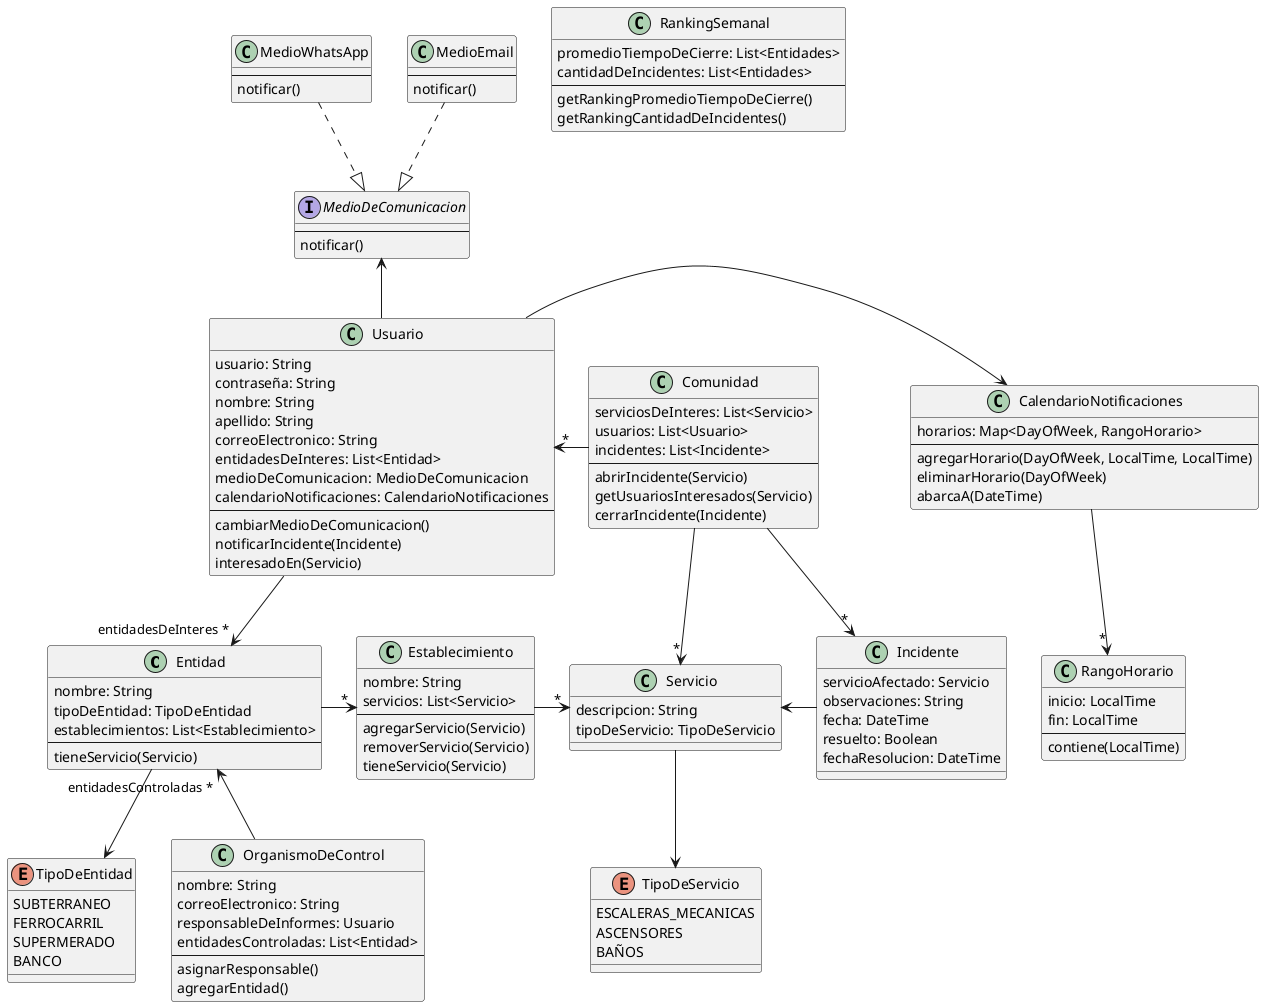 @startuml TPA3-Clases

' Supermercado, Centro Comunal, Banco, ...
class Entidad {
  nombre: String
  ' localizacion: Localizacion
  tipoDeEntidad: TipoDeEntidad
  establecimientos: List<Establecimiento>
  --
  tieneServicio(Servicio)
}

' Sucursal, Estacion, ...
class Establecimiento {
  nombre: String
  servicios: List<Servicio>
  --
  agregarServicio(Servicio)
  removerServicio(Servicio)
  tieneServicio(Servicio)
}

class Servicio {
  descripcion: String
  tipoDeServicio: TipoDeServicio
}

enum TipoDeServicio {
  ESCALERAS_MECANICAS
  ASCENSORES
  BAÑOS
}

enum TipoDeEntidad {
  SUBTERRANEO
  FERROCARRIL
  SUPERMERADO
  BANCO
}

class Usuario {
  usuario: String
  contraseña: String
  nombre: String
  apellido: String
  correoElectronico: String
  entidadesDeInteres: List<Entidad>
  ' localizacion: Localizacion
  medioDeComunicacion: MedioDeComunicacion
  calendarioNotificaciones: CalendarioNotificaciones
  --
  cambiarMedioDeComunicacion()
  notificarIncidente(Incidente)
  interesadoEn(Servicio)
}

class RangoHorario {
  inicio: LocalTime
  fin: LocalTime
  --
  contiene(LocalTime)
}

class CalendarioNotificaciones {
  horarios: Map<DayOfWeek, RangoHorario>
  --
  agregarHorario(DayOfWeek, LocalTime, LocalTime)
  eliminarHorario(DayOfWeek)
  abarcaA(DateTime)
}

interface MedioDeComunicacion {
  --
  notificar()
}
class MedioWhatsApp {
  --
  notificar()
}
class MedioEmail {
  --
  notificar()
}

/'
class Localizacion {
  nombre: String
  latitud: Double
  longitud: Double
  tipoDeLocalizacion: TipoDeLocalizacion
}

enum TipoDeLocalizacion {
  DEPARTAMENTO
  MUNICIPIO
  PROVINCIA
}
'/

class OrganismoDeControl {
  nombre: String
  correoElectronico: String
  responsableDeInformes: Usuario
  entidadesControladas: List<Entidad>
  --
  asignarResponsable()
  agregarEntidad()
}

class Incidente {
  servicioAfectado: Servicio
  observaciones: String
  fecha: DateTime
  resuelto: Boolean
  fechaResolucion: DateTime
}

class Comunidad {
  serviciosDeInteres: List<Servicio>
  usuarios: List<Usuario>
  incidentes: List<Incidente>
  --
  abrirIncidente(Servicio)
  getUsuariosInteresados(Servicio)
  cerrarIncidente(Incidente)
}

class RankingSemanal {
  promedioTiempoDeCierre: List<Entidades>
  cantidadDeIncidentes: List<Entidades>
  --
  getRankingPromedioTiempoDeCierre()
  getRankingCantidadDeIncidentes()
}

Usuario -u-> MedioDeComunicacion
Usuario -> CalendarioNotificaciones
CalendarioNotificaciones -->"*" RangoHorario
Entidad ->"*" Establecimiento
Entidad --> TipoDeEntidad
Establecimiento ->"*" Servicio
Servicio -d-> TipoDeServicio
Usuario -->"entidadesDeInteres *" Entidad
' Localizacion <- Usuario
' Localizacion <- Entidad
' TipoDeLocalizacion -> Localizacion
Entidad "entidadesControladas *"<-- OrganismoDeControl
Comunidad -->"*" Servicio
Usuario "*"<- Comunidad
Comunidad ->"*" Incidente
Incidente -l-> Servicio
MedioWhatsApp ..|> MedioDeComunicacion
MedioEmail ..|> MedioDeComunicacion

@enduml